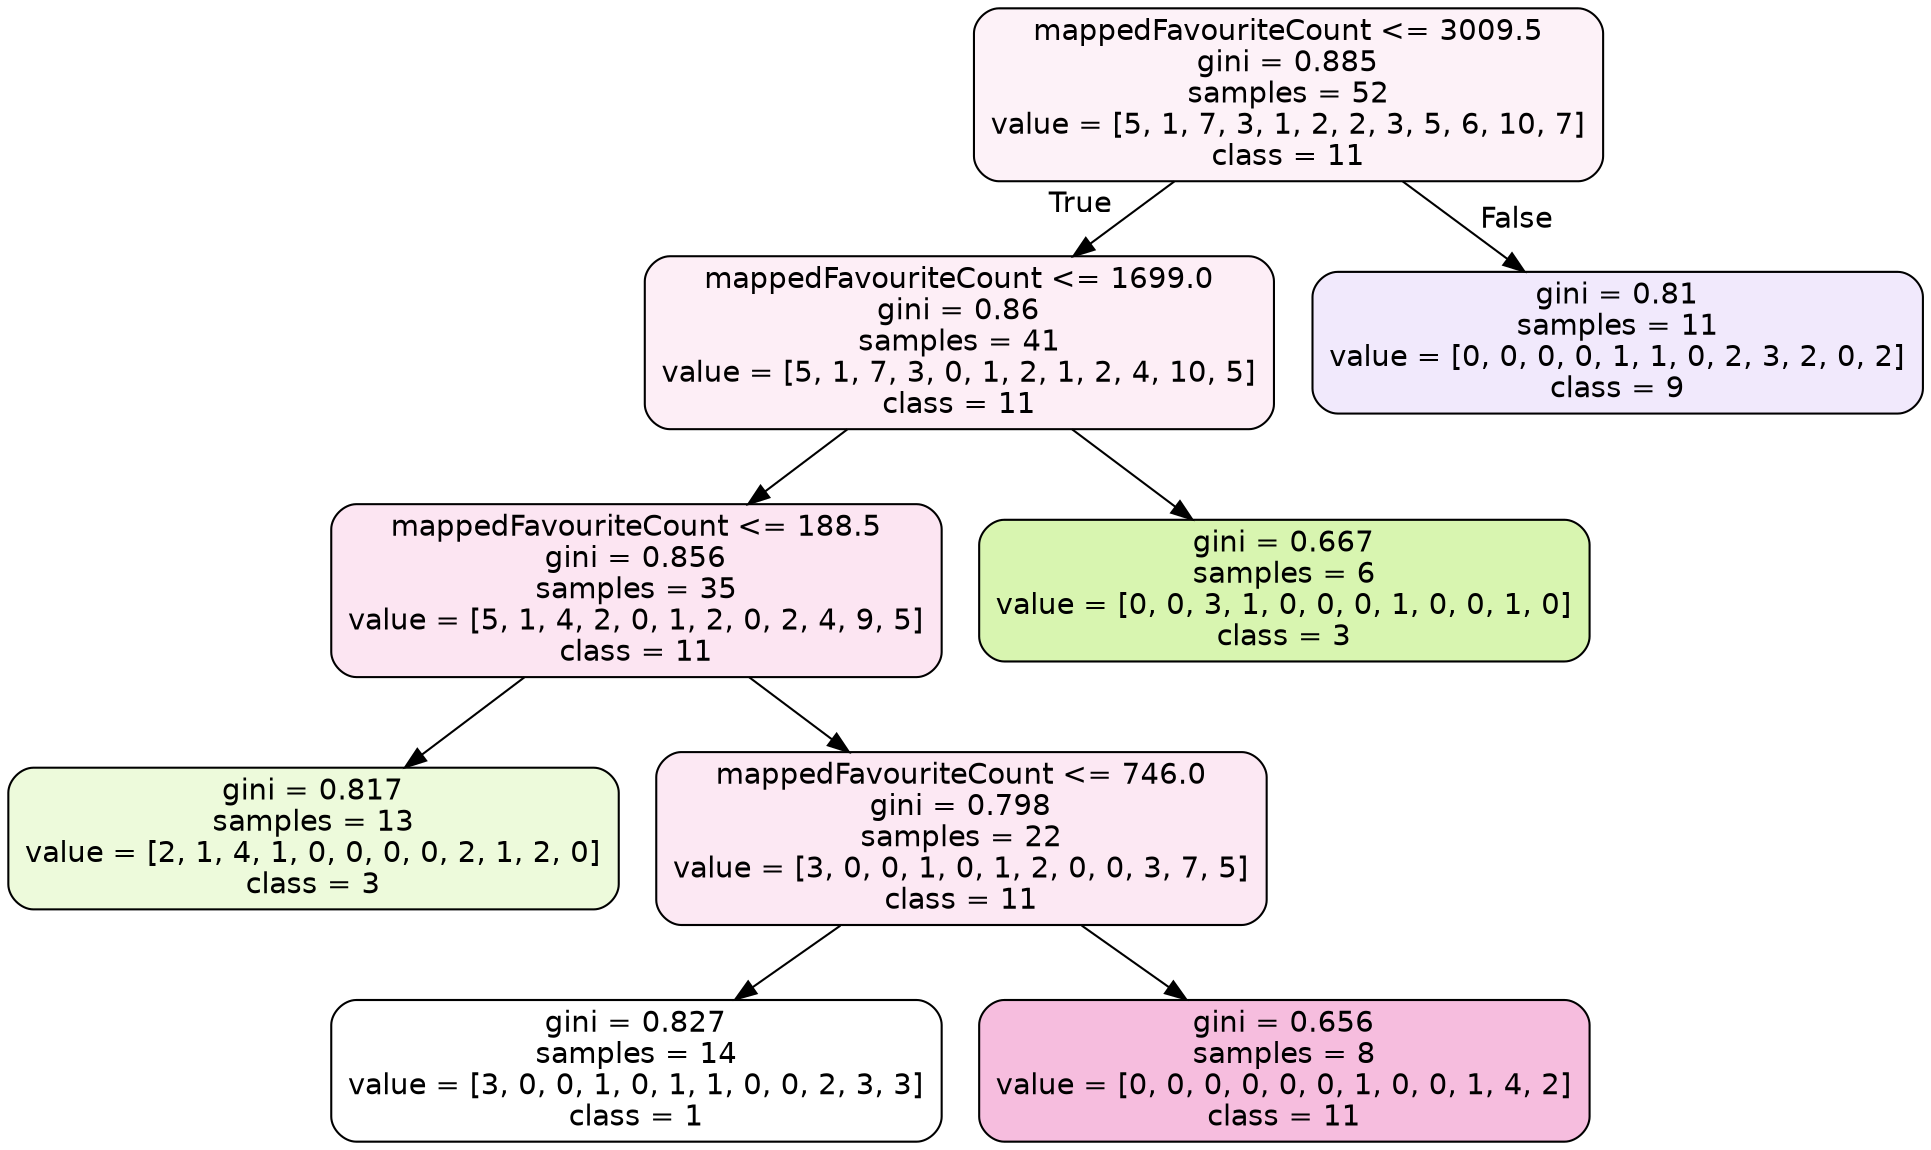 digraph Tree {
node [shape=box, style="filled, rounded", color="black", fontname=helvetica] ;
edge [fontname=helvetica] ;
0 [label="mappedFavouriteCount <= 3009.5\ngini = 0.885\nsamples = 52\nvalue = [5, 1, 7, 3, 1, 2, 2, 3, 5, 6, 10, 7]\nclass = 11", fillcolor="#fdf2f8"] ;
1 [label="mappedFavouriteCount <= 1699.0\ngini = 0.86\nsamples = 41\nvalue = [5, 1, 7, 3, 0, 1, 2, 1, 2, 4, 10, 5]\nclass = 11", fillcolor="#fdeef6"] ;
0 -> 1 [labeldistance=2.5, labelangle=45, headlabel="True"] ;
2 [label="mappedFavouriteCount <= 188.5\ngini = 0.856\nsamples = 35\nvalue = [5, 1, 4, 2, 0, 1, 2, 0, 2, 4, 9, 5]\nclass = 11", fillcolor="#fce5f2"] ;
1 -> 2 ;
3 [label="gini = 0.817\nsamples = 13\nvalue = [2, 1, 4, 1, 0, 0, 0, 0, 2, 1, 2, 0]\nclass = 3", fillcolor="#edfadb"] ;
2 -> 3 ;
4 [label="mappedFavouriteCount <= 746.0\ngini = 0.798\nsamples = 22\nvalue = [3, 0, 0, 1, 0, 1, 2, 0, 0, 3, 7, 5]\nclass = 11", fillcolor="#fce8f3"] ;
2 -> 4 ;
5 [label="gini = 0.827\nsamples = 14\nvalue = [3, 0, 0, 1, 0, 1, 1, 0, 0, 2, 3, 3]\nclass = 1", fillcolor="#ffffff"] ;
4 -> 5 ;
6 [label="gini = 0.656\nsamples = 8\nvalue = [0, 0, 0, 0, 0, 0, 1, 0, 0, 1, 4, 2]\nclass = 11", fillcolor="#f6bdde"] ;
4 -> 6 ;
7 [label="gini = 0.667\nsamples = 6\nvalue = [0, 0, 3, 1, 0, 0, 0, 1, 0, 0, 1, 0]\nclass = 3", fillcolor="#d8f5b0"] ;
1 -> 7 ;
8 [label="gini = 0.81\nsamples = 11\nvalue = [0, 0, 0, 0, 1, 1, 0, 2, 3, 2, 0, 2]\nclass = 9", fillcolor="#f1e9fc"] ;
0 -> 8 [labeldistance=2.5, labelangle=-45, headlabel="False"] ;
}